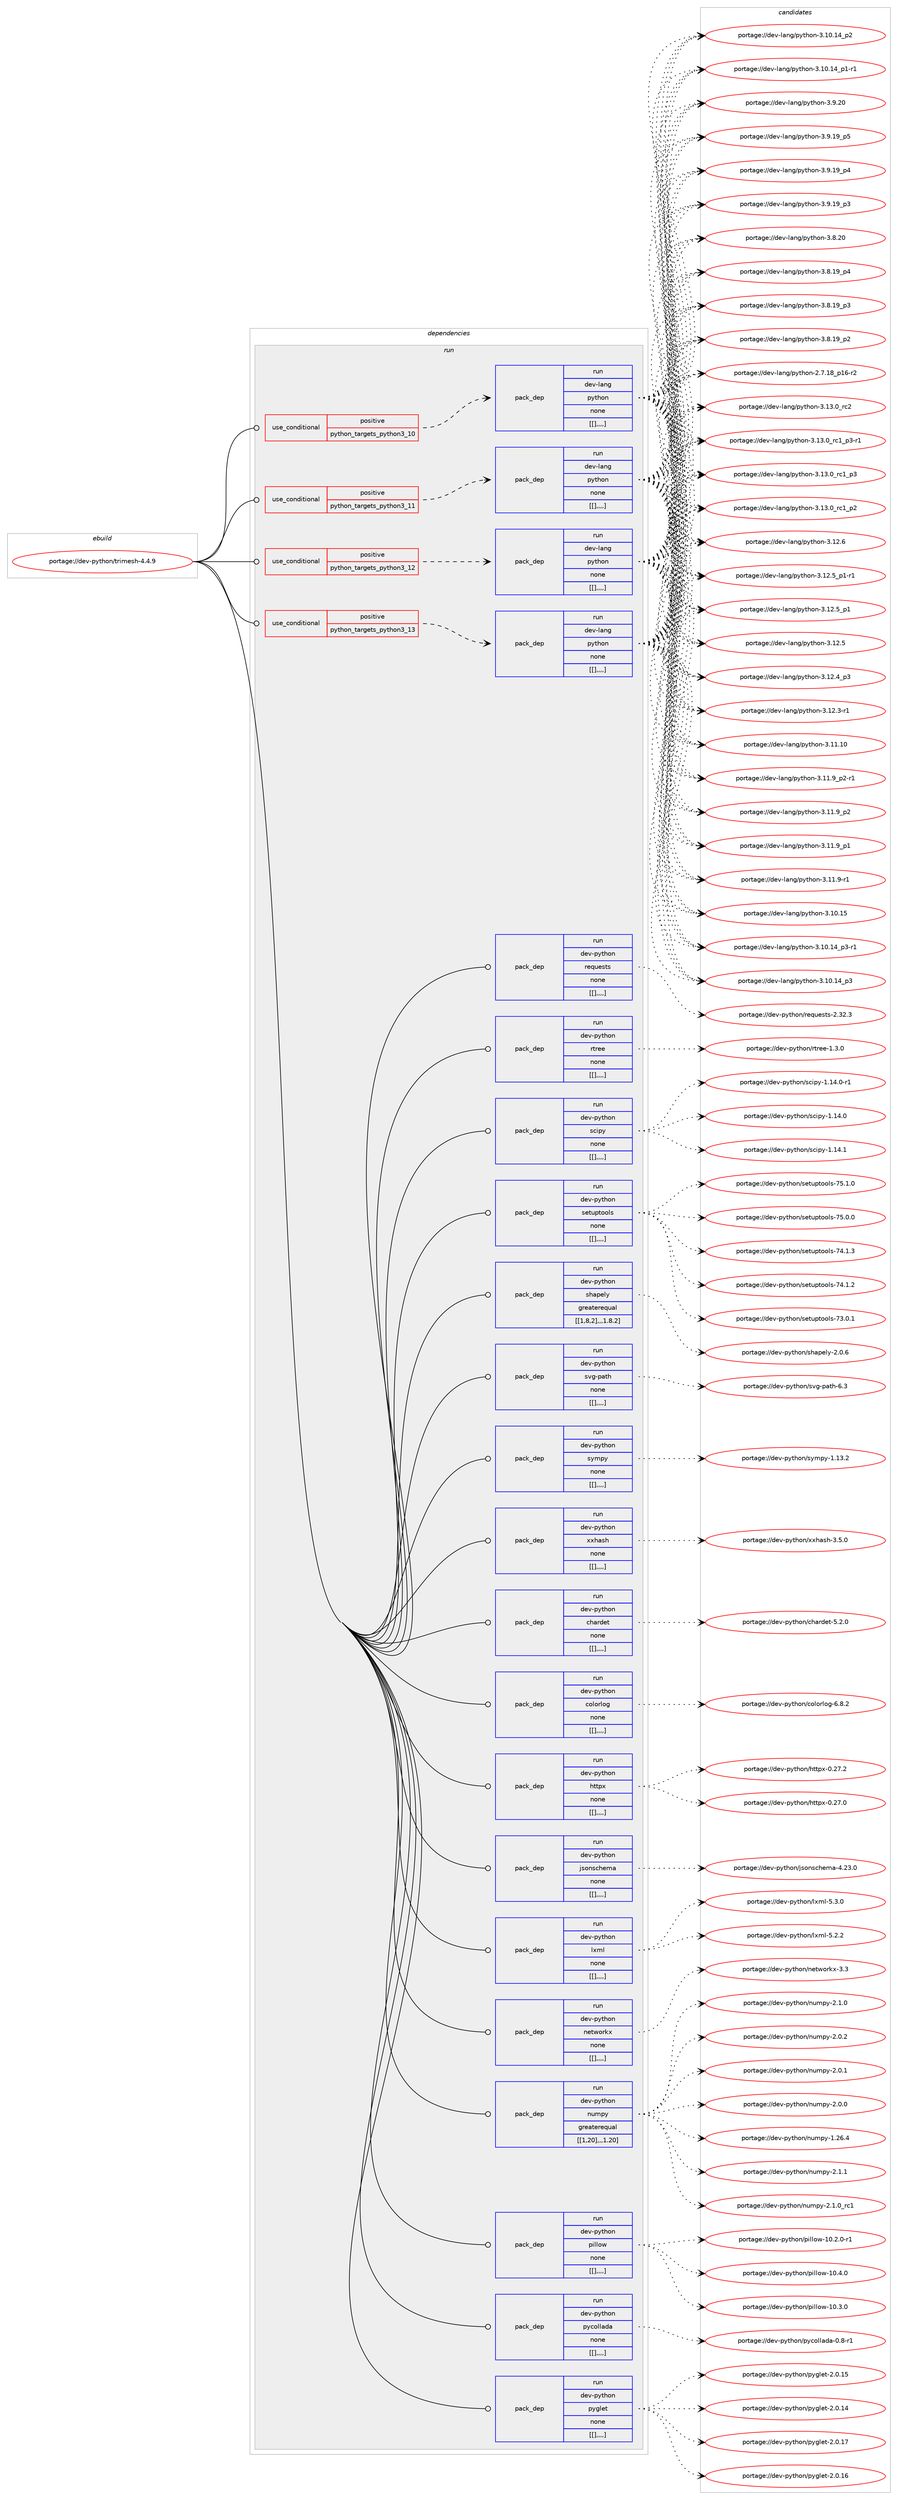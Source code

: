 digraph prolog {

# *************
# Graph options
# *************

newrank=true;
concentrate=true;
compound=true;
graph [rankdir=LR,fontname=Helvetica,fontsize=10,ranksep=1.5];#, ranksep=2.5, nodesep=0.2];
edge  [arrowhead=vee];
node  [fontname=Helvetica,fontsize=10];

# **********
# The ebuild
# **********

subgraph cluster_leftcol {
color=gray;
label=<<i>ebuild</i>>;
id [label="portage://dev-python/trimesh-4.4.9", color=red, width=4, href="../dev-python/trimesh-4.4.9.svg"];
}

# ****************
# The dependencies
# ****************

subgraph cluster_midcol {
color=gray;
label=<<i>dependencies</i>>;
subgraph cluster_compile {
fillcolor="#eeeeee";
style=filled;
label=<<i>compile</i>>;
}
subgraph cluster_compileandrun {
fillcolor="#eeeeee";
style=filled;
label=<<i>compile and run</i>>;
}
subgraph cluster_run {
fillcolor="#eeeeee";
style=filled;
label=<<i>run</i>>;
subgraph cond41722 {
dependency168389 [label=<<TABLE BORDER="0" CELLBORDER="1" CELLSPACING="0" CELLPADDING="4"><TR><TD ROWSPAN="3" CELLPADDING="10">use_conditional</TD></TR><TR><TD>positive</TD></TR><TR><TD>python_targets_python3_10</TD></TR></TABLE>>, shape=none, color=red];
subgraph pack125401 {
dependency168390 [label=<<TABLE BORDER="0" CELLBORDER="1" CELLSPACING="0" CELLPADDING="4" WIDTH="220"><TR><TD ROWSPAN="6" CELLPADDING="30">pack_dep</TD></TR><TR><TD WIDTH="110">run</TD></TR><TR><TD>dev-lang</TD></TR><TR><TD>python</TD></TR><TR><TD>none</TD></TR><TR><TD>[[],,,,]</TD></TR></TABLE>>, shape=none, color=blue];
}
dependency168389:e -> dependency168390:w [weight=20,style="dashed",arrowhead="vee"];
}
id:e -> dependency168389:w [weight=20,style="solid",arrowhead="odot"];
subgraph cond41723 {
dependency168391 [label=<<TABLE BORDER="0" CELLBORDER="1" CELLSPACING="0" CELLPADDING="4"><TR><TD ROWSPAN="3" CELLPADDING="10">use_conditional</TD></TR><TR><TD>positive</TD></TR><TR><TD>python_targets_python3_11</TD></TR></TABLE>>, shape=none, color=red];
subgraph pack125402 {
dependency168392 [label=<<TABLE BORDER="0" CELLBORDER="1" CELLSPACING="0" CELLPADDING="4" WIDTH="220"><TR><TD ROWSPAN="6" CELLPADDING="30">pack_dep</TD></TR><TR><TD WIDTH="110">run</TD></TR><TR><TD>dev-lang</TD></TR><TR><TD>python</TD></TR><TR><TD>none</TD></TR><TR><TD>[[],,,,]</TD></TR></TABLE>>, shape=none, color=blue];
}
dependency168391:e -> dependency168392:w [weight=20,style="dashed",arrowhead="vee"];
}
id:e -> dependency168391:w [weight=20,style="solid",arrowhead="odot"];
subgraph cond41724 {
dependency168393 [label=<<TABLE BORDER="0" CELLBORDER="1" CELLSPACING="0" CELLPADDING="4"><TR><TD ROWSPAN="3" CELLPADDING="10">use_conditional</TD></TR><TR><TD>positive</TD></TR><TR><TD>python_targets_python3_12</TD></TR></TABLE>>, shape=none, color=red];
subgraph pack125403 {
dependency168394 [label=<<TABLE BORDER="0" CELLBORDER="1" CELLSPACING="0" CELLPADDING="4" WIDTH="220"><TR><TD ROWSPAN="6" CELLPADDING="30">pack_dep</TD></TR><TR><TD WIDTH="110">run</TD></TR><TR><TD>dev-lang</TD></TR><TR><TD>python</TD></TR><TR><TD>none</TD></TR><TR><TD>[[],,,,]</TD></TR></TABLE>>, shape=none, color=blue];
}
dependency168393:e -> dependency168394:w [weight=20,style="dashed",arrowhead="vee"];
}
id:e -> dependency168393:w [weight=20,style="solid",arrowhead="odot"];
subgraph cond41725 {
dependency168395 [label=<<TABLE BORDER="0" CELLBORDER="1" CELLSPACING="0" CELLPADDING="4"><TR><TD ROWSPAN="3" CELLPADDING="10">use_conditional</TD></TR><TR><TD>positive</TD></TR><TR><TD>python_targets_python3_13</TD></TR></TABLE>>, shape=none, color=red];
subgraph pack125404 {
dependency168396 [label=<<TABLE BORDER="0" CELLBORDER="1" CELLSPACING="0" CELLPADDING="4" WIDTH="220"><TR><TD ROWSPAN="6" CELLPADDING="30">pack_dep</TD></TR><TR><TD WIDTH="110">run</TD></TR><TR><TD>dev-lang</TD></TR><TR><TD>python</TD></TR><TR><TD>none</TD></TR><TR><TD>[[],,,,]</TD></TR></TABLE>>, shape=none, color=blue];
}
dependency168395:e -> dependency168396:w [weight=20,style="dashed",arrowhead="vee"];
}
id:e -> dependency168395:w [weight=20,style="solid",arrowhead="odot"];
subgraph pack125405 {
dependency168397 [label=<<TABLE BORDER="0" CELLBORDER="1" CELLSPACING="0" CELLPADDING="4" WIDTH="220"><TR><TD ROWSPAN="6" CELLPADDING="30">pack_dep</TD></TR><TR><TD WIDTH="110">run</TD></TR><TR><TD>dev-python</TD></TR><TR><TD>chardet</TD></TR><TR><TD>none</TD></TR><TR><TD>[[],,,,]</TD></TR></TABLE>>, shape=none, color=blue];
}
id:e -> dependency168397:w [weight=20,style="solid",arrowhead="odot"];
subgraph pack125406 {
dependency168398 [label=<<TABLE BORDER="0" CELLBORDER="1" CELLSPACING="0" CELLPADDING="4" WIDTH="220"><TR><TD ROWSPAN="6" CELLPADDING="30">pack_dep</TD></TR><TR><TD WIDTH="110">run</TD></TR><TR><TD>dev-python</TD></TR><TR><TD>colorlog</TD></TR><TR><TD>none</TD></TR><TR><TD>[[],,,,]</TD></TR></TABLE>>, shape=none, color=blue];
}
id:e -> dependency168398:w [weight=20,style="solid",arrowhead="odot"];
subgraph pack125407 {
dependency168399 [label=<<TABLE BORDER="0" CELLBORDER="1" CELLSPACING="0" CELLPADDING="4" WIDTH="220"><TR><TD ROWSPAN="6" CELLPADDING="30">pack_dep</TD></TR><TR><TD WIDTH="110">run</TD></TR><TR><TD>dev-python</TD></TR><TR><TD>httpx</TD></TR><TR><TD>none</TD></TR><TR><TD>[[],,,,]</TD></TR></TABLE>>, shape=none, color=blue];
}
id:e -> dependency168399:w [weight=20,style="solid",arrowhead="odot"];
subgraph pack125408 {
dependency168400 [label=<<TABLE BORDER="0" CELLBORDER="1" CELLSPACING="0" CELLPADDING="4" WIDTH="220"><TR><TD ROWSPAN="6" CELLPADDING="30">pack_dep</TD></TR><TR><TD WIDTH="110">run</TD></TR><TR><TD>dev-python</TD></TR><TR><TD>jsonschema</TD></TR><TR><TD>none</TD></TR><TR><TD>[[],,,,]</TD></TR></TABLE>>, shape=none, color=blue];
}
id:e -> dependency168400:w [weight=20,style="solid",arrowhead="odot"];
subgraph pack125409 {
dependency168401 [label=<<TABLE BORDER="0" CELLBORDER="1" CELLSPACING="0" CELLPADDING="4" WIDTH="220"><TR><TD ROWSPAN="6" CELLPADDING="30">pack_dep</TD></TR><TR><TD WIDTH="110">run</TD></TR><TR><TD>dev-python</TD></TR><TR><TD>lxml</TD></TR><TR><TD>none</TD></TR><TR><TD>[[],,,,]</TD></TR></TABLE>>, shape=none, color=blue];
}
id:e -> dependency168401:w [weight=20,style="solid",arrowhead="odot"];
subgraph pack125410 {
dependency168402 [label=<<TABLE BORDER="0" CELLBORDER="1" CELLSPACING="0" CELLPADDING="4" WIDTH="220"><TR><TD ROWSPAN="6" CELLPADDING="30">pack_dep</TD></TR><TR><TD WIDTH="110">run</TD></TR><TR><TD>dev-python</TD></TR><TR><TD>networkx</TD></TR><TR><TD>none</TD></TR><TR><TD>[[],,,,]</TD></TR></TABLE>>, shape=none, color=blue];
}
id:e -> dependency168402:w [weight=20,style="solid",arrowhead="odot"];
subgraph pack125411 {
dependency168403 [label=<<TABLE BORDER="0" CELLBORDER="1" CELLSPACING="0" CELLPADDING="4" WIDTH="220"><TR><TD ROWSPAN="6" CELLPADDING="30">pack_dep</TD></TR><TR><TD WIDTH="110">run</TD></TR><TR><TD>dev-python</TD></TR><TR><TD>numpy</TD></TR><TR><TD>greaterequal</TD></TR><TR><TD>[[1,20],,,1.20]</TD></TR></TABLE>>, shape=none, color=blue];
}
id:e -> dependency168403:w [weight=20,style="solid",arrowhead="odot"];
subgraph pack125412 {
dependency168404 [label=<<TABLE BORDER="0" CELLBORDER="1" CELLSPACING="0" CELLPADDING="4" WIDTH="220"><TR><TD ROWSPAN="6" CELLPADDING="30">pack_dep</TD></TR><TR><TD WIDTH="110">run</TD></TR><TR><TD>dev-python</TD></TR><TR><TD>pillow</TD></TR><TR><TD>none</TD></TR><TR><TD>[[],,,,]</TD></TR></TABLE>>, shape=none, color=blue];
}
id:e -> dependency168404:w [weight=20,style="solid",arrowhead="odot"];
subgraph pack125413 {
dependency168405 [label=<<TABLE BORDER="0" CELLBORDER="1" CELLSPACING="0" CELLPADDING="4" WIDTH="220"><TR><TD ROWSPAN="6" CELLPADDING="30">pack_dep</TD></TR><TR><TD WIDTH="110">run</TD></TR><TR><TD>dev-python</TD></TR><TR><TD>pycollada</TD></TR><TR><TD>none</TD></TR><TR><TD>[[],,,,]</TD></TR></TABLE>>, shape=none, color=blue];
}
id:e -> dependency168405:w [weight=20,style="solid",arrowhead="odot"];
subgraph pack125414 {
dependency168406 [label=<<TABLE BORDER="0" CELLBORDER="1" CELLSPACING="0" CELLPADDING="4" WIDTH="220"><TR><TD ROWSPAN="6" CELLPADDING="30">pack_dep</TD></TR><TR><TD WIDTH="110">run</TD></TR><TR><TD>dev-python</TD></TR><TR><TD>pyglet</TD></TR><TR><TD>none</TD></TR><TR><TD>[[],,,,]</TD></TR></TABLE>>, shape=none, color=blue];
}
id:e -> dependency168406:w [weight=20,style="solid",arrowhead="odot"];
subgraph pack125415 {
dependency168407 [label=<<TABLE BORDER="0" CELLBORDER="1" CELLSPACING="0" CELLPADDING="4" WIDTH="220"><TR><TD ROWSPAN="6" CELLPADDING="30">pack_dep</TD></TR><TR><TD WIDTH="110">run</TD></TR><TR><TD>dev-python</TD></TR><TR><TD>requests</TD></TR><TR><TD>none</TD></TR><TR><TD>[[],,,,]</TD></TR></TABLE>>, shape=none, color=blue];
}
id:e -> dependency168407:w [weight=20,style="solid",arrowhead="odot"];
subgraph pack125416 {
dependency168408 [label=<<TABLE BORDER="0" CELLBORDER="1" CELLSPACING="0" CELLPADDING="4" WIDTH="220"><TR><TD ROWSPAN="6" CELLPADDING="30">pack_dep</TD></TR><TR><TD WIDTH="110">run</TD></TR><TR><TD>dev-python</TD></TR><TR><TD>rtree</TD></TR><TR><TD>none</TD></TR><TR><TD>[[],,,,]</TD></TR></TABLE>>, shape=none, color=blue];
}
id:e -> dependency168408:w [weight=20,style="solid",arrowhead="odot"];
subgraph pack125417 {
dependency168409 [label=<<TABLE BORDER="0" CELLBORDER="1" CELLSPACING="0" CELLPADDING="4" WIDTH="220"><TR><TD ROWSPAN="6" CELLPADDING="30">pack_dep</TD></TR><TR><TD WIDTH="110">run</TD></TR><TR><TD>dev-python</TD></TR><TR><TD>scipy</TD></TR><TR><TD>none</TD></TR><TR><TD>[[],,,,]</TD></TR></TABLE>>, shape=none, color=blue];
}
id:e -> dependency168409:w [weight=20,style="solid",arrowhead="odot"];
subgraph pack125418 {
dependency168410 [label=<<TABLE BORDER="0" CELLBORDER="1" CELLSPACING="0" CELLPADDING="4" WIDTH="220"><TR><TD ROWSPAN="6" CELLPADDING="30">pack_dep</TD></TR><TR><TD WIDTH="110">run</TD></TR><TR><TD>dev-python</TD></TR><TR><TD>setuptools</TD></TR><TR><TD>none</TD></TR><TR><TD>[[],,,,]</TD></TR></TABLE>>, shape=none, color=blue];
}
id:e -> dependency168410:w [weight=20,style="solid",arrowhead="odot"];
subgraph pack125419 {
dependency168411 [label=<<TABLE BORDER="0" CELLBORDER="1" CELLSPACING="0" CELLPADDING="4" WIDTH="220"><TR><TD ROWSPAN="6" CELLPADDING="30">pack_dep</TD></TR><TR><TD WIDTH="110">run</TD></TR><TR><TD>dev-python</TD></TR><TR><TD>shapely</TD></TR><TR><TD>greaterequal</TD></TR><TR><TD>[[1,8,2],,,1.8.2]</TD></TR></TABLE>>, shape=none, color=blue];
}
id:e -> dependency168411:w [weight=20,style="solid",arrowhead="odot"];
subgraph pack125420 {
dependency168412 [label=<<TABLE BORDER="0" CELLBORDER="1" CELLSPACING="0" CELLPADDING="4" WIDTH="220"><TR><TD ROWSPAN="6" CELLPADDING="30">pack_dep</TD></TR><TR><TD WIDTH="110">run</TD></TR><TR><TD>dev-python</TD></TR><TR><TD>svg-path</TD></TR><TR><TD>none</TD></TR><TR><TD>[[],,,,]</TD></TR></TABLE>>, shape=none, color=blue];
}
id:e -> dependency168412:w [weight=20,style="solid",arrowhead="odot"];
subgraph pack125421 {
dependency168413 [label=<<TABLE BORDER="0" CELLBORDER="1" CELLSPACING="0" CELLPADDING="4" WIDTH="220"><TR><TD ROWSPAN="6" CELLPADDING="30">pack_dep</TD></TR><TR><TD WIDTH="110">run</TD></TR><TR><TD>dev-python</TD></TR><TR><TD>sympy</TD></TR><TR><TD>none</TD></TR><TR><TD>[[],,,,]</TD></TR></TABLE>>, shape=none, color=blue];
}
id:e -> dependency168413:w [weight=20,style="solid",arrowhead="odot"];
subgraph pack125422 {
dependency168414 [label=<<TABLE BORDER="0" CELLBORDER="1" CELLSPACING="0" CELLPADDING="4" WIDTH="220"><TR><TD ROWSPAN="6" CELLPADDING="30">pack_dep</TD></TR><TR><TD WIDTH="110">run</TD></TR><TR><TD>dev-python</TD></TR><TR><TD>xxhash</TD></TR><TR><TD>none</TD></TR><TR><TD>[[],,,,]</TD></TR></TABLE>>, shape=none, color=blue];
}
id:e -> dependency168414:w [weight=20,style="solid",arrowhead="odot"];
}
}

# **************
# The candidates
# **************

subgraph cluster_choices {
rank=same;
color=gray;
label=<<i>candidates</i>>;

subgraph choice125401 {
color=black;
nodesep=1;
choice10010111845108971101034711212111610411111045514649514648951149950 [label="portage://dev-lang/python-3.13.0_rc2", color=red, width=4,href="../dev-lang/python-3.13.0_rc2.svg"];
choice1001011184510897110103471121211161041111104551464951464895114994995112514511449 [label="portage://dev-lang/python-3.13.0_rc1_p3-r1", color=red, width=4,href="../dev-lang/python-3.13.0_rc1_p3-r1.svg"];
choice100101118451089711010347112121116104111110455146495146489511499499511251 [label="portage://dev-lang/python-3.13.0_rc1_p3", color=red, width=4,href="../dev-lang/python-3.13.0_rc1_p3.svg"];
choice100101118451089711010347112121116104111110455146495146489511499499511250 [label="portage://dev-lang/python-3.13.0_rc1_p2", color=red, width=4,href="../dev-lang/python-3.13.0_rc1_p2.svg"];
choice10010111845108971101034711212111610411111045514649504654 [label="portage://dev-lang/python-3.12.6", color=red, width=4,href="../dev-lang/python-3.12.6.svg"];
choice1001011184510897110103471121211161041111104551464950465395112494511449 [label="portage://dev-lang/python-3.12.5_p1-r1", color=red, width=4,href="../dev-lang/python-3.12.5_p1-r1.svg"];
choice100101118451089711010347112121116104111110455146495046539511249 [label="portage://dev-lang/python-3.12.5_p1", color=red, width=4,href="../dev-lang/python-3.12.5_p1.svg"];
choice10010111845108971101034711212111610411111045514649504653 [label="portage://dev-lang/python-3.12.5", color=red, width=4,href="../dev-lang/python-3.12.5.svg"];
choice100101118451089711010347112121116104111110455146495046529511251 [label="portage://dev-lang/python-3.12.4_p3", color=red, width=4,href="../dev-lang/python-3.12.4_p3.svg"];
choice100101118451089711010347112121116104111110455146495046514511449 [label="portage://dev-lang/python-3.12.3-r1", color=red, width=4,href="../dev-lang/python-3.12.3-r1.svg"];
choice1001011184510897110103471121211161041111104551464949464948 [label="portage://dev-lang/python-3.11.10", color=red, width=4,href="../dev-lang/python-3.11.10.svg"];
choice1001011184510897110103471121211161041111104551464949465795112504511449 [label="portage://dev-lang/python-3.11.9_p2-r1", color=red, width=4,href="../dev-lang/python-3.11.9_p2-r1.svg"];
choice100101118451089711010347112121116104111110455146494946579511250 [label="portage://dev-lang/python-3.11.9_p2", color=red, width=4,href="../dev-lang/python-3.11.9_p2.svg"];
choice100101118451089711010347112121116104111110455146494946579511249 [label="portage://dev-lang/python-3.11.9_p1", color=red, width=4,href="../dev-lang/python-3.11.9_p1.svg"];
choice100101118451089711010347112121116104111110455146494946574511449 [label="portage://dev-lang/python-3.11.9-r1", color=red, width=4,href="../dev-lang/python-3.11.9-r1.svg"];
choice1001011184510897110103471121211161041111104551464948464953 [label="portage://dev-lang/python-3.10.15", color=red, width=4,href="../dev-lang/python-3.10.15.svg"];
choice100101118451089711010347112121116104111110455146494846495295112514511449 [label="portage://dev-lang/python-3.10.14_p3-r1", color=red, width=4,href="../dev-lang/python-3.10.14_p3-r1.svg"];
choice10010111845108971101034711212111610411111045514649484649529511251 [label="portage://dev-lang/python-3.10.14_p3", color=red, width=4,href="../dev-lang/python-3.10.14_p3.svg"];
choice10010111845108971101034711212111610411111045514649484649529511250 [label="portage://dev-lang/python-3.10.14_p2", color=red, width=4,href="../dev-lang/python-3.10.14_p2.svg"];
choice100101118451089711010347112121116104111110455146494846495295112494511449 [label="portage://dev-lang/python-3.10.14_p1-r1", color=red, width=4,href="../dev-lang/python-3.10.14_p1-r1.svg"];
choice10010111845108971101034711212111610411111045514657465048 [label="portage://dev-lang/python-3.9.20", color=red, width=4,href="../dev-lang/python-3.9.20.svg"];
choice100101118451089711010347112121116104111110455146574649579511253 [label="portage://dev-lang/python-3.9.19_p5", color=red, width=4,href="../dev-lang/python-3.9.19_p5.svg"];
choice100101118451089711010347112121116104111110455146574649579511252 [label="portage://dev-lang/python-3.9.19_p4", color=red, width=4,href="../dev-lang/python-3.9.19_p4.svg"];
choice100101118451089711010347112121116104111110455146574649579511251 [label="portage://dev-lang/python-3.9.19_p3", color=red, width=4,href="../dev-lang/python-3.9.19_p3.svg"];
choice10010111845108971101034711212111610411111045514656465048 [label="portage://dev-lang/python-3.8.20", color=red, width=4,href="../dev-lang/python-3.8.20.svg"];
choice100101118451089711010347112121116104111110455146564649579511252 [label="portage://dev-lang/python-3.8.19_p4", color=red, width=4,href="../dev-lang/python-3.8.19_p4.svg"];
choice100101118451089711010347112121116104111110455146564649579511251 [label="portage://dev-lang/python-3.8.19_p3", color=red, width=4,href="../dev-lang/python-3.8.19_p3.svg"];
choice100101118451089711010347112121116104111110455146564649579511250 [label="portage://dev-lang/python-3.8.19_p2", color=red, width=4,href="../dev-lang/python-3.8.19_p2.svg"];
choice100101118451089711010347112121116104111110455046554649569511249544511450 [label="portage://dev-lang/python-2.7.18_p16-r2", color=red, width=4,href="../dev-lang/python-2.7.18_p16-r2.svg"];
dependency168390:e -> choice10010111845108971101034711212111610411111045514649514648951149950:w [style=dotted,weight="100"];
dependency168390:e -> choice1001011184510897110103471121211161041111104551464951464895114994995112514511449:w [style=dotted,weight="100"];
dependency168390:e -> choice100101118451089711010347112121116104111110455146495146489511499499511251:w [style=dotted,weight="100"];
dependency168390:e -> choice100101118451089711010347112121116104111110455146495146489511499499511250:w [style=dotted,weight="100"];
dependency168390:e -> choice10010111845108971101034711212111610411111045514649504654:w [style=dotted,weight="100"];
dependency168390:e -> choice1001011184510897110103471121211161041111104551464950465395112494511449:w [style=dotted,weight="100"];
dependency168390:e -> choice100101118451089711010347112121116104111110455146495046539511249:w [style=dotted,weight="100"];
dependency168390:e -> choice10010111845108971101034711212111610411111045514649504653:w [style=dotted,weight="100"];
dependency168390:e -> choice100101118451089711010347112121116104111110455146495046529511251:w [style=dotted,weight="100"];
dependency168390:e -> choice100101118451089711010347112121116104111110455146495046514511449:w [style=dotted,weight="100"];
dependency168390:e -> choice1001011184510897110103471121211161041111104551464949464948:w [style=dotted,weight="100"];
dependency168390:e -> choice1001011184510897110103471121211161041111104551464949465795112504511449:w [style=dotted,weight="100"];
dependency168390:e -> choice100101118451089711010347112121116104111110455146494946579511250:w [style=dotted,weight="100"];
dependency168390:e -> choice100101118451089711010347112121116104111110455146494946579511249:w [style=dotted,weight="100"];
dependency168390:e -> choice100101118451089711010347112121116104111110455146494946574511449:w [style=dotted,weight="100"];
dependency168390:e -> choice1001011184510897110103471121211161041111104551464948464953:w [style=dotted,weight="100"];
dependency168390:e -> choice100101118451089711010347112121116104111110455146494846495295112514511449:w [style=dotted,weight="100"];
dependency168390:e -> choice10010111845108971101034711212111610411111045514649484649529511251:w [style=dotted,weight="100"];
dependency168390:e -> choice10010111845108971101034711212111610411111045514649484649529511250:w [style=dotted,weight="100"];
dependency168390:e -> choice100101118451089711010347112121116104111110455146494846495295112494511449:w [style=dotted,weight="100"];
dependency168390:e -> choice10010111845108971101034711212111610411111045514657465048:w [style=dotted,weight="100"];
dependency168390:e -> choice100101118451089711010347112121116104111110455146574649579511253:w [style=dotted,weight="100"];
dependency168390:e -> choice100101118451089711010347112121116104111110455146574649579511252:w [style=dotted,weight="100"];
dependency168390:e -> choice100101118451089711010347112121116104111110455146574649579511251:w [style=dotted,weight="100"];
dependency168390:e -> choice10010111845108971101034711212111610411111045514656465048:w [style=dotted,weight="100"];
dependency168390:e -> choice100101118451089711010347112121116104111110455146564649579511252:w [style=dotted,weight="100"];
dependency168390:e -> choice100101118451089711010347112121116104111110455146564649579511251:w [style=dotted,weight="100"];
dependency168390:e -> choice100101118451089711010347112121116104111110455146564649579511250:w [style=dotted,weight="100"];
dependency168390:e -> choice100101118451089711010347112121116104111110455046554649569511249544511450:w [style=dotted,weight="100"];
}
subgraph choice125402 {
color=black;
nodesep=1;
choice10010111845108971101034711212111610411111045514649514648951149950 [label="portage://dev-lang/python-3.13.0_rc2", color=red, width=4,href="../dev-lang/python-3.13.0_rc2.svg"];
choice1001011184510897110103471121211161041111104551464951464895114994995112514511449 [label="portage://dev-lang/python-3.13.0_rc1_p3-r1", color=red, width=4,href="../dev-lang/python-3.13.0_rc1_p3-r1.svg"];
choice100101118451089711010347112121116104111110455146495146489511499499511251 [label="portage://dev-lang/python-3.13.0_rc1_p3", color=red, width=4,href="../dev-lang/python-3.13.0_rc1_p3.svg"];
choice100101118451089711010347112121116104111110455146495146489511499499511250 [label="portage://dev-lang/python-3.13.0_rc1_p2", color=red, width=4,href="../dev-lang/python-3.13.0_rc1_p2.svg"];
choice10010111845108971101034711212111610411111045514649504654 [label="portage://dev-lang/python-3.12.6", color=red, width=4,href="../dev-lang/python-3.12.6.svg"];
choice1001011184510897110103471121211161041111104551464950465395112494511449 [label="portage://dev-lang/python-3.12.5_p1-r1", color=red, width=4,href="../dev-lang/python-3.12.5_p1-r1.svg"];
choice100101118451089711010347112121116104111110455146495046539511249 [label="portage://dev-lang/python-3.12.5_p1", color=red, width=4,href="../dev-lang/python-3.12.5_p1.svg"];
choice10010111845108971101034711212111610411111045514649504653 [label="portage://dev-lang/python-3.12.5", color=red, width=4,href="../dev-lang/python-3.12.5.svg"];
choice100101118451089711010347112121116104111110455146495046529511251 [label="portage://dev-lang/python-3.12.4_p3", color=red, width=4,href="../dev-lang/python-3.12.4_p3.svg"];
choice100101118451089711010347112121116104111110455146495046514511449 [label="portage://dev-lang/python-3.12.3-r1", color=red, width=4,href="../dev-lang/python-3.12.3-r1.svg"];
choice1001011184510897110103471121211161041111104551464949464948 [label="portage://dev-lang/python-3.11.10", color=red, width=4,href="../dev-lang/python-3.11.10.svg"];
choice1001011184510897110103471121211161041111104551464949465795112504511449 [label="portage://dev-lang/python-3.11.9_p2-r1", color=red, width=4,href="../dev-lang/python-3.11.9_p2-r1.svg"];
choice100101118451089711010347112121116104111110455146494946579511250 [label="portage://dev-lang/python-3.11.9_p2", color=red, width=4,href="../dev-lang/python-3.11.9_p2.svg"];
choice100101118451089711010347112121116104111110455146494946579511249 [label="portage://dev-lang/python-3.11.9_p1", color=red, width=4,href="../dev-lang/python-3.11.9_p1.svg"];
choice100101118451089711010347112121116104111110455146494946574511449 [label="portage://dev-lang/python-3.11.9-r1", color=red, width=4,href="../dev-lang/python-3.11.9-r1.svg"];
choice1001011184510897110103471121211161041111104551464948464953 [label="portage://dev-lang/python-3.10.15", color=red, width=4,href="../dev-lang/python-3.10.15.svg"];
choice100101118451089711010347112121116104111110455146494846495295112514511449 [label="portage://dev-lang/python-3.10.14_p3-r1", color=red, width=4,href="../dev-lang/python-3.10.14_p3-r1.svg"];
choice10010111845108971101034711212111610411111045514649484649529511251 [label="portage://dev-lang/python-3.10.14_p3", color=red, width=4,href="../dev-lang/python-3.10.14_p3.svg"];
choice10010111845108971101034711212111610411111045514649484649529511250 [label="portage://dev-lang/python-3.10.14_p2", color=red, width=4,href="../dev-lang/python-3.10.14_p2.svg"];
choice100101118451089711010347112121116104111110455146494846495295112494511449 [label="portage://dev-lang/python-3.10.14_p1-r1", color=red, width=4,href="../dev-lang/python-3.10.14_p1-r1.svg"];
choice10010111845108971101034711212111610411111045514657465048 [label="portage://dev-lang/python-3.9.20", color=red, width=4,href="../dev-lang/python-3.9.20.svg"];
choice100101118451089711010347112121116104111110455146574649579511253 [label="portage://dev-lang/python-3.9.19_p5", color=red, width=4,href="../dev-lang/python-3.9.19_p5.svg"];
choice100101118451089711010347112121116104111110455146574649579511252 [label="portage://dev-lang/python-3.9.19_p4", color=red, width=4,href="../dev-lang/python-3.9.19_p4.svg"];
choice100101118451089711010347112121116104111110455146574649579511251 [label="portage://dev-lang/python-3.9.19_p3", color=red, width=4,href="../dev-lang/python-3.9.19_p3.svg"];
choice10010111845108971101034711212111610411111045514656465048 [label="portage://dev-lang/python-3.8.20", color=red, width=4,href="../dev-lang/python-3.8.20.svg"];
choice100101118451089711010347112121116104111110455146564649579511252 [label="portage://dev-lang/python-3.8.19_p4", color=red, width=4,href="../dev-lang/python-3.8.19_p4.svg"];
choice100101118451089711010347112121116104111110455146564649579511251 [label="portage://dev-lang/python-3.8.19_p3", color=red, width=4,href="../dev-lang/python-3.8.19_p3.svg"];
choice100101118451089711010347112121116104111110455146564649579511250 [label="portage://dev-lang/python-3.8.19_p2", color=red, width=4,href="../dev-lang/python-3.8.19_p2.svg"];
choice100101118451089711010347112121116104111110455046554649569511249544511450 [label="portage://dev-lang/python-2.7.18_p16-r2", color=red, width=4,href="../dev-lang/python-2.7.18_p16-r2.svg"];
dependency168392:e -> choice10010111845108971101034711212111610411111045514649514648951149950:w [style=dotted,weight="100"];
dependency168392:e -> choice1001011184510897110103471121211161041111104551464951464895114994995112514511449:w [style=dotted,weight="100"];
dependency168392:e -> choice100101118451089711010347112121116104111110455146495146489511499499511251:w [style=dotted,weight="100"];
dependency168392:e -> choice100101118451089711010347112121116104111110455146495146489511499499511250:w [style=dotted,weight="100"];
dependency168392:e -> choice10010111845108971101034711212111610411111045514649504654:w [style=dotted,weight="100"];
dependency168392:e -> choice1001011184510897110103471121211161041111104551464950465395112494511449:w [style=dotted,weight="100"];
dependency168392:e -> choice100101118451089711010347112121116104111110455146495046539511249:w [style=dotted,weight="100"];
dependency168392:e -> choice10010111845108971101034711212111610411111045514649504653:w [style=dotted,weight="100"];
dependency168392:e -> choice100101118451089711010347112121116104111110455146495046529511251:w [style=dotted,weight="100"];
dependency168392:e -> choice100101118451089711010347112121116104111110455146495046514511449:w [style=dotted,weight="100"];
dependency168392:e -> choice1001011184510897110103471121211161041111104551464949464948:w [style=dotted,weight="100"];
dependency168392:e -> choice1001011184510897110103471121211161041111104551464949465795112504511449:w [style=dotted,weight="100"];
dependency168392:e -> choice100101118451089711010347112121116104111110455146494946579511250:w [style=dotted,weight="100"];
dependency168392:e -> choice100101118451089711010347112121116104111110455146494946579511249:w [style=dotted,weight="100"];
dependency168392:e -> choice100101118451089711010347112121116104111110455146494946574511449:w [style=dotted,weight="100"];
dependency168392:e -> choice1001011184510897110103471121211161041111104551464948464953:w [style=dotted,weight="100"];
dependency168392:e -> choice100101118451089711010347112121116104111110455146494846495295112514511449:w [style=dotted,weight="100"];
dependency168392:e -> choice10010111845108971101034711212111610411111045514649484649529511251:w [style=dotted,weight="100"];
dependency168392:e -> choice10010111845108971101034711212111610411111045514649484649529511250:w [style=dotted,weight="100"];
dependency168392:e -> choice100101118451089711010347112121116104111110455146494846495295112494511449:w [style=dotted,weight="100"];
dependency168392:e -> choice10010111845108971101034711212111610411111045514657465048:w [style=dotted,weight="100"];
dependency168392:e -> choice100101118451089711010347112121116104111110455146574649579511253:w [style=dotted,weight="100"];
dependency168392:e -> choice100101118451089711010347112121116104111110455146574649579511252:w [style=dotted,weight="100"];
dependency168392:e -> choice100101118451089711010347112121116104111110455146574649579511251:w [style=dotted,weight="100"];
dependency168392:e -> choice10010111845108971101034711212111610411111045514656465048:w [style=dotted,weight="100"];
dependency168392:e -> choice100101118451089711010347112121116104111110455146564649579511252:w [style=dotted,weight="100"];
dependency168392:e -> choice100101118451089711010347112121116104111110455146564649579511251:w [style=dotted,weight="100"];
dependency168392:e -> choice100101118451089711010347112121116104111110455146564649579511250:w [style=dotted,weight="100"];
dependency168392:e -> choice100101118451089711010347112121116104111110455046554649569511249544511450:w [style=dotted,weight="100"];
}
subgraph choice125403 {
color=black;
nodesep=1;
choice10010111845108971101034711212111610411111045514649514648951149950 [label="portage://dev-lang/python-3.13.0_rc2", color=red, width=4,href="../dev-lang/python-3.13.0_rc2.svg"];
choice1001011184510897110103471121211161041111104551464951464895114994995112514511449 [label="portage://dev-lang/python-3.13.0_rc1_p3-r1", color=red, width=4,href="../dev-lang/python-3.13.0_rc1_p3-r1.svg"];
choice100101118451089711010347112121116104111110455146495146489511499499511251 [label="portage://dev-lang/python-3.13.0_rc1_p3", color=red, width=4,href="../dev-lang/python-3.13.0_rc1_p3.svg"];
choice100101118451089711010347112121116104111110455146495146489511499499511250 [label="portage://dev-lang/python-3.13.0_rc1_p2", color=red, width=4,href="../dev-lang/python-3.13.0_rc1_p2.svg"];
choice10010111845108971101034711212111610411111045514649504654 [label="portage://dev-lang/python-3.12.6", color=red, width=4,href="../dev-lang/python-3.12.6.svg"];
choice1001011184510897110103471121211161041111104551464950465395112494511449 [label="portage://dev-lang/python-3.12.5_p1-r1", color=red, width=4,href="../dev-lang/python-3.12.5_p1-r1.svg"];
choice100101118451089711010347112121116104111110455146495046539511249 [label="portage://dev-lang/python-3.12.5_p1", color=red, width=4,href="../dev-lang/python-3.12.5_p1.svg"];
choice10010111845108971101034711212111610411111045514649504653 [label="portage://dev-lang/python-3.12.5", color=red, width=4,href="../dev-lang/python-3.12.5.svg"];
choice100101118451089711010347112121116104111110455146495046529511251 [label="portage://dev-lang/python-3.12.4_p3", color=red, width=4,href="../dev-lang/python-3.12.4_p3.svg"];
choice100101118451089711010347112121116104111110455146495046514511449 [label="portage://dev-lang/python-3.12.3-r1", color=red, width=4,href="../dev-lang/python-3.12.3-r1.svg"];
choice1001011184510897110103471121211161041111104551464949464948 [label="portage://dev-lang/python-3.11.10", color=red, width=4,href="../dev-lang/python-3.11.10.svg"];
choice1001011184510897110103471121211161041111104551464949465795112504511449 [label="portage://dev-lang/python-3.11.9_p2-r1", color=red, width=4,href="../dev-lang/python-3.11.9_p2-r1.svg"];
choice100101118451089711010347112121116104111110455146494946579511250 [label="portage://dev-lang/python-3.11.9_p2", color=red, width=4,href="../dev-lang/python-3.11.9_p2.svg"];
choice100101118451089711010347112121116104111110455146494946579511249 [label="portage://dev-lang/python-3.11.9_p1", color=red, width=4,href="../dev-lang/python-3.11.9_p1.svg"];
choice100101118451089711010347112121116104111110455146494946574511449 [label="portage://dev-lang/python-3.11.9-r1", color=red, width=4,href="../dev-lang/python-3.11.9-r1.svg"];
choice1001011184510897110103471121211161041111104551464948464953 [label="portage://dev-lang/python-3.10.15", color=red, width=4,href="../dev-lang/python-3.10.15.svg"];
choice100101118451089711010347112121116104111110455146494846495295112514511449 [label="portage://dev-lang/python-3.10.14_p3-r1", color=red, width=4,href="../dev-lang/python-3.10.14_p3-r1.svg"];
choice10010111845108971101034711212111610411111045514649484649529511251 [label="portage://dev-lang/python-3.10.14_p3", color=red, width=4,href="../dev-lang/python-3.10.14_p3.svg"];
choice10010111845108971101034711212111610411111045514649484649529511250 [label="portage://dev-lang/python-3.10.14_p2", color=red, width=4,href="../dev-lang/python-3.10.14_p2.svg"];
choice100101118451089711010347112121116104111110455146494846495295112494511449 [label="portage://dev-lang/python-3.10.14_p1-r1", color=red, width=4,href="../dev-lang/python-3.10.14_p1-r1.svg"];
choice10010111845108971101034711212111610411111045514657465048 [label="portage://dev-lang/python-3.9.20", color=red, width=4,href="../dev-lang/python-3.9.20.svg"];
choice100101118451089711010347112121116104111110455146574649579511253 [label="portage://dev-lang/python-3.9.19_p5", color=red, width=4,href="../dev-lang/python-3.9.19_p5.svg"];
choice100101118451089711010347112121116104111110455146574649579511252 [label="portage://dev-lang/python-3.9.19_p4", color=red, width=4,href="../dev-lang/python-3.9.19_p4.svg"];
choice100101118451089711010347112121116104111110455146574649579511251 [label="portage://dev-lang/python-3.9.19_p3", color=red, width=4,href="../dev-lang/python-3.9.19_p3.svg"];
choice10010111845108971101034711212111610411111045514656465048 [label="portage://dev-lang/python-3.8.20", color=red, width=4,href="../dev-lang/python-3.8.20.svg"];
choice100101118451089711010347112121116104111110455146564649579511252 [label="portage://dev-lang/python-3.8.19_p4", color=red, width=4,href="../dev-lang/python-3.8.19_p4.svg"];
choice100101118451089711010347112121116104111110455146564649579511251 [label="portage://dev-lang/python-3.8.19_p3", color=red, width=4,href="../dev-lang/python-3.8.19_p3.svg"];
choice100101118451089711010347112121116104111110455146564649579511250 [label="portage://dev-lang/python-3.8.19_p2", color=red, width=4,href="../dev-lang/python-3.8.19_p2.svg"];
choice100101118451089711010347112121116104111110455046554649569511249544511450 [label="portage://dev-lang/python-2.7.18_p16-r2", color=red, width=4,href="../dev-lang/python-2.7.18_p16-r2.svg"];
dependency168394:e -> choice10010111845108971101034711212111610411111045514649514648951149950:w [style=dotted,weight="100"];
dependency168394:e -> choice1001011184510897110103471121211161041111104551464951464895114994995112514511449:w [style=dotted,weight="100"];
dependency168394:e -> choice100101118451089711010347112121116104111110455146495146489511499499511251:w [style=dotted,weight="100"];
dependency168394:e -> choice100101118451089711010347112121116104111110455146495146489511499499511250:w [style=dotted,weight="100"];
dependency168394:e -> choice10010111845108971101034711212111610411111045514649504654:w [style=dotted,weight="100"];
dependency168394:e -> choice1001011184510897110103471121211161041111104551464950465395112494511449:w [style=dotted,weight="100"];
dependency168394:e -> choice100101118451089711010347112121116104111110455146495046539511249:w [style=dotted,weight="100"];
dependency168394:e -> choice10010111845108971101034711212111610411111045514649504653:w [style=dotted,weight="100"];
dependency168394:e -> choice100101118451089711010347112121116104111110455146495046529511251:w [style=dotted,weight="100"];
dependency168394:e -> choice100101118451089711010347112121116104111110455146495046514511449:w [style=dotted,weight="100"];
dependency168394:e -> choice1001011184510897110103471121211161041111104551464949464948:w [style=dotted,weight="100"];
dependency168394:e -> choice1001011184510897110103471121211161041111104551464949465795112504511449:w [style=dotted,weight="100"];
dependency168394:e -> choice100101118451089711010347112121116104111110455146494946579511250:w [style=dotted,weight="100"];
dependency168394:e -> choice100101118451089711010347112121116104111110455146494946579511249:w [style=dotted,weight="100"];
dependency168394:e -> choice100101118451089711010347112121116104111110455146494946574511449:w [style=dotted,weight="100"];
dependency168394:e -> choice1001011184510897110103471121211161041111104551464948464953:w [style=dotted,weight="100"];
dependency168394:e -> choice100101118451089711010347112121116104111110455146494846495295112514511449:w [style=dotted,weight="100"];
dependency168394:e -> choice10010111845108971101034711212111610411111045514649484649529511251:w [style=dotted,weight="100"];
dependency168394:e -> choice10010111845108971101034711212111610411111045514649484649529511250:w [style=dotted,weight="100"];
dependency168394:e -> choice100101118451089711010347112121116104111110455146494846495295112494511449:w [style=dotted,weight="100"];
dependency168394:e -> choice10010111845108971101034711212111610411111045514657465048:w [style=dotted,weight="100"];
dependency168394:e -> choice100101118451089711010347112121116104111110455146574649579511253:w [style=dotted,weight="100"];
dependency168394:e -> choice100101118451089711010347112121116104111110455146574649579511252:w [style=dotted,weight="100"];
dependency168394:e -> choice100101118451089711010347112121116104111110455146574649579511251:w [style=dotted,weight="100"];
dependency168394:e -> choice10010111845108971101034711212111610411111045514656465048:w [style=dotted,weight="100"];
dependency168394:e -> choice100101118451089711010347112121116104111110455146564649579511252:w [style=dotted,weight="100"];
dependency168394:e -> choice100101118451089711010347112121116104111110455146564649579511251:w [style=dotted,weight="100"];
dependency168394:e -> choice100101118451089711010347112121116104111110455146564649579511250:w [style=dotted,weight="100"];
dependency168394:e -> choice100101118451089711010347112121116104111110455046554649569511249544511450:w [style=dotted,weight="100"];
}
subgraph choice125404 {
color=black;
nodesep=1;
choice10010111845108971101034711212111610411111045514649514648951149950 [label="portage://dev-lang/python-3.13.0_rc2", color=red, width=4,href="../dev-lang/python-3.13.0_rc2.svg"];
choice1001011184510897110103471121211161041111104551464951464895114994995112514511449 [label="portage://dev-lang/python-3.13.0_rc1_p3-r1", color=red, width=4,href="../dev-lang/python-3.13.0_rc1_p3-r1.svg"];
choice100101118451089711010347112121116104111110455146495146489511499499511251 [label="portage://dev-lang/python-3.13.0_rc1_p3", color=red, width=4,href="../dev-lang/python-3.13.0_rc1_p3.svg"];
choice100101118451089711010347112121116104111110455146495146489511499499511250 [label="portage://dev-lang/python-3.13.0_rc1_p2", color=red, width=4,href="../dev-lang/python-3.13.0_rc1_p2.svg"];
choice10010111845108971101034711212111610411111045514649504654 [label="portage://dev-lang/python-3.12.6", color=red, width=4,href="../dev-lang/python-3.12.6.svg"];
choice1001011184510897110103471121211161041111104551464950465395112494511449 [label="portage://dev-lang/python-3.12.5_p1-r1", color=red, width=4,href="../dev-lang/python-3.12.5_p1-r1.svg"];
choice100101118451089711010347112121116104111110455146495046539511249 [label="portage://dev-lang/python-3.12.5_p1", color=red, width=4,href="../dev-lang/python-3.12.5_p1.svg"];
choice10010111845108971101034711212111610411111045514649504653 [label="portage://dev-lang/python-3.12.5", color=red, width=4,href="../dev-lang/python-3.12.5.svg"];
choice100101118451089711010347112121116104111110455146495046529511251 [label="portage://dev-lang/python-3.12.4_p3", color=red, width=4,href="../dev-lang/python-3.12.4_p3.svg"];
choice100101118451089711010347112121116104111110455146495046514511449 [label="portage://dev-lang/python-3.12.3-r1", color=red, width=4,href="../dev-lang/python-3.12.3-r1.svg"];
choice1001011184510897110103471121211161041111104551464949464948 [label="portage://dev-lang/python-3.11.10", color=red, width=4,href="../dev-lang/python-3.11.10.svg"];
choice1001011184510897110103471121211161041111104551464949465795112504511449 [label="portage://dev-lang/python-3.11.9_p2-r1", color=red, width=4,href="../dev-lang/python-3.11.9_p2-r1.svg"];
choice100101118451089711010347112121116104111110455146494946579511250 [label="portage://dev-lang/python-3.11.9_p2", color=red, width=4,href="../dev-lang/python-3.11.9_p2.svg"];
choice100101118451089711010347112121116104111110455146494946579511249 [label="portage://dev-lang/python-3.11.9_p1", color=red, width=4,href="../dev-lang/python-3.11.9_p1.svg"];
choice100101118451089711010347112121116104111110455146494946574511449 [label="portage://dev-lang/python-3.11.9-r1", color=red, width=4,href="../dev-lang/python-3.11.9-r1.svg"];
choice1001011184510897110103471121211161041111104551464948464953 [label="portage://dev-lang/python-3.10.15", color=red, width=4,href="../dev-lang/python-3.10.15.svg"];
choice100101118451089711010347112121116104111110455146494846495295112514511449 [label="portage://dev-lang/python-3.10.14_p3-r1", color=red, width=4,href="../dev-lang/python-3.10.14_p3-r1.svg"];
choice10010111845108971101034711212111610411111045514649484649529511251 [label="portage://dev-lang/python-3.10.14_p3", color=red, width=4,href="../dev-lang/python-3.10.14_p3.svg"];
choice10010111845108971101034711212111610411111045514649484649529511250 [label="portage://dev-lang/python-3.10.14_p2", color=red, width=4,href="../dev-lang/python-3.10.14_p2.svg"];
choice100101118451089711010347112121116104111110455146494846495295112494511449 [label="portage://dev-lang/python-3.10.14_p1-r1", color=red, width=4,href="../dev-lang/python-3.10.14_p1-r1.svg"];
choice10010111845108971101034711212111610411111045514657465048 [label="portage://dev-lang/python-3.9.20", color=red, width=4,href="../dev-lang/python-3.9.20.svg"];
choice100101118451089711010347112121116104111110455146574649579511253 [label="portage://dev-lang/python-3.9.19_p5", color=red, width=4,href="../dev-lang/python-3.9.19_p5.svg"];
choice100101118451089711010347112121116104111110455146574649579511252 [label="portage://dev-lang/python-3.9.19_p4", color=red, width=4,href="../dev-lang/python-3.9.19_p4.svg"];
choice100101118451089711010347112121116104111110455146574649579511251 [label="portage://dev-lang/python-3.9.19_p3", color=red, width=4,href="../dev-lang/python-3.9.19_p3.svg"];
choice10010111845108971101034711212111610411111045514656465048 [label="portage://dev-lang/python-3.8.20", color=red, width=4,href="../dev-lang/python-3.8.20.svg"];
choice100101118451089711010347112121116104111110455146564649579511252 [label="portage://dev-lang/python-3.8.19_p4", color=red, width=4,href="../dev-lang/python-3.8.19_p4.svg"];
choice100101118451089711010347112121116104111110455146564649579511251 [label="portage://dev-lang/python-3.8.19_p3", color=red, width=4,href="../dev-lang/python-3.8.19_p3.svg"];
choice100101118451089711010347112121116104111110455146564649579511250 [label="portage://dev-lang/python-3.8.19_p2", color=red, width=4,href="../dev-lang/python-3.8.19_p2.svg"];
choice100101118451089711010347112121116104111110455046554649569511249544511450 [label="portage://dev-lang/python-2.7.18_p16-r2", color=red, width=4,href="../dev-lang/python-2.7.18_p16-r2.svg"];
dependency168396:e -> choice10010111845108971101034711212111610411111045514649514648951149950:w [style=dotted,weight="100"];
dependency168396:e -> choice1001011184510897110103471121211161041111104551464951464895114994995112514511449:w [style=dotted,weight="100"];
dependency168396:e -> choice100101118451089711010347112121116104111110455146495146489511499499511251:w [style=dotted,weight="100"];
dependency168396:e -> choice100101118451089711010347112121116104111110455146495146489511499499511250:w [style=dotted,weight="100"];
dependency168396:e -> choice10010111845108971101034711212111610411111045514649504654:w [style=dotted,weight="100"];
dependency168396:e -> choice1001011184510897110103471121211161041111104551464950465395112494511449:w [style=dotted,weight="100"];
dependency168396:e -> choice100101118451089711010347112121116104111110455146495046539511249:w [style=dotted,weight="100"];
dependency168396:e -> choice10010111845108971101034711212111610411111045514649504653:w [style=dotted,weight="100"];
dependency168396:e -> choice100101118451089711010347112121116104111110455146495046529511251:w [style=dotted,weight="100"];
dependency168396:e -> choice100101118451089711010347112121116104111110455146495046514511449:w [style=dotted,weight="100"];
dependency168396:e -> choice1001011184510897110103471121211161041111104551464949464948:w [style=dotted,weight="100"];
dependency168396:e -> choice1001011184510897110103471121211161041111104551464949465795112504511449:w [style=dotted,weight="100"];
dependency168396:e -> choice100101118451089711010347112121116104111110455146494946579511250:w [style=dotted,weight="100"];
dependency168396:e -> choice100101118451089711010347112121116104111110455146494946579511249:w [style=dotted,weight="100"];
dependency168396:e -> choice100101118451089711010347112121116104111110455146494946574511449:w [style=dotted,weight="100"];
dependency168396:e -> choice1001011184510897110103471121211161041111104551464948464953:w [style=dotted,weight="100"];
dependency168396:e -> choice100101118451089711010347112121116104111110455146494846495295112514511449:w [style=dotted,weight="100"];
dependency168396:e -> choice10010111845108971101034711212111610411111045514649484649529511251:w [style=dotted,weight="100"];
dependency168396:e -> choice10010111845108971101034711212111610411111045514649484649529511250:w [style=dotted,weight="100"];
dependency168396:e -> choice100101118451089711010347112121116104111110455146494846495295112494511449:w [style=dotted,weight="100"];
dependency168396:e -> choice10010111845108971101034711212111610411111045514657465048:w [style=dotted,weight="100"];
dependency168396:e -> choice100101118451089711010347112121116104111110455146574649579511253:w [style=dotted,weight="100"];
dependency168396:e -> choice100101118451089711010347112121116104111110455146574649579511252:w [style=dotted,weight="100"];
dependency168396:e -> choice100101118451089711010347112121116104111110455146574649579511251:w [style=dotted,weight="100"];
dependency168396:e -> choice10010111845108971101034711212111610411111045514656465048:w [style=dotted,weight="100"];
dependency168396:e -> choice100101118451089711010347112121116104111110455146564649579511252:w [style=dotted,weight="100"];
dependency168396:e -> choice100101118451089711010347112121116104111110455146564649579511251:w [style=dotted,weight="100"];
dependency168396:e -> choice100101118451089711010347112121116104111110455146564649579511250:w [style=dotted,weight="100"];
dependency168396:e -> choice100101118451089711010347112121116104111110455046554649569511249544511450:w [style=dotted,weight="100"];
}
subgraph choice125405 {
color=black;
nodesep=1;
choice10010111845112121116104111110479910497114100101116455346504648 [label="portage://dev-python/chardet-5.2.0", color=red, width=4,href="../dev-python/chardet-5.2.0.svg"];
dependency168397:e -> choice10010111845112121116104111110479910497114100101116455346504648:w [style=dotted,weight="100"];
}
subgraph choice125406 {
color=black;
nodesep=1;
choice100101118451121211161041111104799111108111114108111103455446564650 [label="portage://dev-python/colorlog-6.8.2", color=red, width=4,href="../dev-python/colorlog-6.8.2.svg"];
dependency168398:e -> choice100101118451121211161041111104799111108111114108111103455446564650:w [style=dotted,weight="100"];
}
subgraph choice125407 {
color=black;
nodesep=1;
choice100101118451121211161041111104710411611611212045484650554650 [label="portage://dev-python/httpx-0.27.2", color=red, width=4,href="../dev-python/httpx-0.27.2.svg"];
choice100101118451121211161041111104710411611611212045484650554648 [label="portage://dev-python/httpx-0.27.0", color=red, width=4,href="../dev-python/httpx-0.27.0.svg"];
dependency168399:e -> choice100101118451121211161041111104710411611611212045484650554650:w [style=dotted,weight="100"];
dependency168399:e -> choice100101118451121211161041111104710411611611212045484650554648:w [style=dotted,weight="100"];
}
subgraph choice125408 {
color=black;
nodesep=1;
choice1001011184511212111610411111047106115111110115991041011099745524650514648 [label="portage://dev-python/jsonschema-4.23.0", color=red, width=4,href="../dev-python/jsonschema-4.23.0.svg"];
dependency168400:e -> choice1001011184511212111610411111047106115111110115991041011099745524650514648:w [style=dotted,weight="100"];
}
subgraph choice125409 {
color=black;
nodesep=1;
choice1001011184511212111610411111047108120109108455346514648 [label="portage://dev-python/lxml-5.3.0", color=red, width=4,href="../dev-python/lxml-5.3.0.svg"];
choice1001011184511212111610411111047108120109108455346504650 [label="portage://dev-python/lxml-5.2.2", color=red, width=4,href="../dev-python/lxml-5.2.2.svg"];
dependency168401:e -> choice1001011184511212111610411111047108120109108455346514648:w [style=dotted,weight="100"];
dependency168401:e -> choice1001011184511212111610411111047108120109108455346504650:w [style=dotted,weight="100"];
}
subgraph choice125410 {
color=black;
nodesep=1;
choice100101118451121211161041111104711010111611911111410712045514651 [label="portage://dev-python/networkx-3.3", color=red, width=4,href="../dev-python/networkx-3.3.svg"];
dependency168402:e -> choice100101118451121211161041111104711010111611911111410712045514651:w [style=dotted,weight="100"];
}
subgraph choice125411 {
color=black;
nodesep=1;
choice1001011184511212111610411111047110117109112121455046494649 [label="portage://dev-python/numpy-2.1.1", color=red, width=4,href="../dev-python/numpy-2.1.1.svg"];
choice1001011184511212111610411111047110117109112121455046494648951149949 [label="portage://dev-python/numpy-2.1.0_rc1", color=red, width=4,href="../dev-python/numpy-2.1.0_rc1.svg"];
choice1001011184511212111610411111047110117109112121455046494648 [label="portage://dev-python/numpy-2.1.0", color=red, width=4,href="../dev-python/numpy-2.1.0.svg"];
choice1001011184511212111610411111047110117109112121455046484650 [label="portage://dev-python/numpy-2.0.2", color=red, width=4,href="../dev-python/numpy-2.0.2.svg"];
choice1001011184511212111610411111047110117109112121455046484649 [label="portage://dev-python/numpy-2.0.1", color=red, width=4,href="../dev-python/numpy-2.0.1.svg"];
choice1001011184511212111610411111047110117109112121455046484648 [label="portage://dev-python/numpy-2.0.0", color=red, width=4,href="../dev-python/numpy-2.0.0.svg"];
choice100101118451121211161041111104711011710911212145494650544652 [label="portage://dev-python/numpy-1.26.4", color=red, width=4,href="../dev-python/numpy-1.26.4.svg"];
dependency168403:e -> choice1001011184511212111610411111047110117109112121455046494649:w [style=dotted,weight="100"];
dependency168403:e -> choice1001011184511212111610411111047110117109112121455046494648951149949:w [style=dotted,weight="100"];
dependency168403:e -> choice1001011184511212111610411111047110117109112121455046494648:w [style=dotted,weight="100"];
dependency168403:e -> choice1001011184511212111610411111047110117109112121455046484650:w [style=dotted,weight="100"];
dependency168403:e -> choice1001011184511212111610411111047110117109112121455046484649:w [style=dotted,weight="100"];
dependency168403:e -> choice1001011184511212111610411111047110117109112121455046484648:w [style=dotted,weight="100"];
dependency168403:e -> choice100101118451121211161041111104711011710911212145494650544652:w [style=dotted,weight="100"];
}
subgraph choice125412 {
color=black;
nodesep=1;
choice100101118451121211161041111104711210510810811111945494846524648 [label="portage://dev-python/pillow-10.4.0", color=red, width=4,href="../dev-python/pillow-10.4.0.svg"];
choice100101118451121211161041111104711210510810811111945494846514648 [label="portage://dev-python/pillow-10.3.0", color=red, width=4,href="../dev-python/pillow-10.3.0.svg"];
choice1001011184511212111610411111047112105108108111119454948465046484511449 [label="portage://dev-python/pillow-10.2.0-r1", color=red, width=4,href="../dev-python/pillow-10.2.0-r1.svg"];
dependency168404:e -> choice100101118451121211161041111104711210510810811111945494846524648:w [style=dotted,weight="100"];
dependency168404:e -> choice100101118451121211161041111104711210510810811111945494846514648:w [style=dotted,weight="100"];
dependency168404:e -> choice1001011184511212111610411111047112105108108111119454948465046484511449:w [style=dotted,weight="100"];
}
subgraph choice125413 {
color=black;
nodesep=1;
choice1001011184511212111610411111047112121991111081089710097454846564511449 [label="portage://dev-python/pycollada-0.8-r1", color=red, width=4,href="../dev-python/pycollada-0.8-r1.svg"];
dependency168405:e -> choice1001011184511212111610411111047112121991111081089710097454846564511449:w [style=dotted,weight="100"];
}
subgraph choice125414 {
color=black;
nodesep=1;
choice100101118451121211161041111104711212110310810111645504648464955 [label="portage://dev-python/pyglet-2.0.17", color=red, width=4,href="../dev-python/pyglet-2.0.17.svg"];
choice100101118451121211161041111104711212110310810111645504648464954 [label="portage://dev-python/pyglet-2.0.16", color=red, width=4,href="../dev-python/pyglet-2.0.16.svg"];
choice100101118451121211161041111104711212110310810111645504648464953 [label="portage://dev-python/pyglet-2.0.15", color=red, width=4,href="../dev-python/pyglet-2.0.15.svg"];
choice100101118451121211161041111104711212110310810111645504648464952 [label="portage://dev-python/pyglet-2.0.14", color=red, width=4,href="../dev-python/pyglet-2.0.14.svg"];
dependency168406:e -> choice100101118451121211161041111104711212110310810111645504648464955:w [style=dotted,weight="100"];
dependency168406:e -> choice100101118451121211161041111104711212110310810111645504648464954:w [style=dotted,weight="100"];
dependency168406:e -> choice100101118451121211161041111104711212110310810111645504648464953:w [style=dotted,weight="100"];
dependency168406:e -> choice100101118451121211161041111104711212110310810111645504648464952:w [style=dotted,weight="100"];
}
subgraph choice125415 {
color=black;
nodesep=1;
choice100101118451121211161041111104711410111311710111511611545504651504651 [label="portage://dev-python/requests-2.32.3", color=red, width=4,href="../dev-python/requests-2.32.3.svg"];
dependency168407:e -> choice100101118451121211161041111104711410111311710111511611545504651504651:w [style=dotted,weight="100"];
}
subgraph choice125416 {
color=black;
nodesep=1;
choice1001011184511212111610411111047114116114101101454946514648 [label="portage://dev-python/rtree-1.3.0", color=red, width=4,href="../dev-python/rtree-1.3.0.svg"];
dependency168408:e -> choice1001011184511212111610411111047114116114101101454946514648:w [style=dotted,weight="100"];
}
subgraph choice125417 {
color=black;
nodesep=1;
choice10010111845112121116104111110471159910511212145494649524649 [label="portage://dev-python/scipy-1.14.1", color=red, width=4,href="../dev-python/scipy-1.14.1.svg"];
choice100101118451121211161041111104711599105112121454946495246484511449 [label="portage://dev-python/scipy-1.14.0-r1", color=red, width=4,href="../dev-python/scipy-1.14.0-r1.svg"];
choice10010111845112121116104111110471159910511212145494649524648 [label="portage://dev-python/scipy-1.14.0", color=red, width=4,href="../dev-python/scipy-1.14.0.svg"];
dependency168409:e -> choice10010111845112121116104111110471159910511212145494649524649:w [style=dotted,weight="100"];
dependency168409:e -> choice100101118451121211161041111104711599105112121454946495246484511449:w [style=dotted,weight="100"];
dependency168409:e -> choice10010111845112121116104111110471159910511212145494649524648:w [style=dotted,weight="100"];
}
subgraph choice125418 {
color=black;
nodesep=1;
choice100101118451121211161041111104711510111611711211611111110811545555346494648 [label="portage://dev-python/setuptools-75.1.0", color=red, width=4,href="../dev-python/setuptools-75.1.0.svg"];
choice100101118451121211161041111104711510111611711211611111110811545555346484648 [label="portage://dev-python/setuptools-75.0.0", color=red, width=4,href="../dev-python/setuptools-75.0.0.svg"];
choice100101118451121211161041111104711510111611711211611111110811545555246494651 [label="portage://dev-python/setuptools-74.1.3", color=red, width=4,href="../dev-python/setuptools-74.1.3.svg"];
choice100101118451121211161041111104711510111611711211611111110811545555246494650 [label="portage://dev-python/setuptools-74.1.2", color=red, width=4,href="../dev-python/setuptools-74.1.2.svg"];
choice100101118451121211161041111104711510111611711211611111110811545555146484649 [label="portage://dev-python/setuptools-73.0.1", color=red, width=4,href="../dev-python/setuptools-73.0.1.svg"];
dependency168410:e -> choice100101118451121211161041111104711510111611711211611111110811545555346494648:w [style=dotted,weight="100"];
dependency168410:e -> choice100101118451121211161041111104711510111611711211611111110811545555346484648:w [style=dotted,weight="100"];
dependency168410:e -> choice100101118451121211161041111104711510111611711211611111110811545555246494651:w [style=dotted,weight="100"];
dependency168410:e -> choice100101118451121211161041111104711510111611711211611111110811545555246494650:w [style=dotted,weight="100"];
dependency168410:e -> choice100101118451121211161041111104711510111611711211611111110811545555146484649:w [style=dotted,weight="100"];
}
subgraph choice125419 {
color=black;
nodesep=1;
choice100101118451121211161041111104711510497112101108121455046484654 [label="portage://dev-python/shapely-2.0.6", color=red, width=4,href="../dev-python/shapely-2.0.6.svg"];
dependency168411:e -> choice100101118451121211161041111104711510497112101108121455046484654:w [style=dotted,weight="100"];
}
subgraph choice125420 {
color=black;
nodesep=1;
choice1001011184511212111610411111047115118103451129711610445544651 [label="portage://dev-python/svg-path-6.3", color=red, width=4,href="../dev-python/svg-path-6.3.svg"];
dependency168412:e -> choice1001011184511212111610411111047115118103451129711610445544651:w [style=dotted,weight="100"];
}
subgraph choice125421 {
color=black;
nodesep=1;
choice100101118451121211161041111104711512110911212145494649514650 [label="portage://dev-python/sympy-1.13.2", color=red, width=4,href="../dev-python/sympy-1.13.2.svg"];
dependency168413:e -> choice100101118451121211161041111104711512110911212145494649514650:w [style=dotted,weight="100"];
}
subgraph choice125422 {
color=black;
nodesep=1;
choice100101118451121211161041111104712012010497115104455146534648 [label="portage://dev-python/xxhash-3.5.0", color=red, width=4,href="../dev-python/xxhash-3.5.0.svg"];
dependency168414:e -> choice100101118451121211161041111104712012010497115104455146534648:w [style=dotted,weight="100"];
}
}

}
